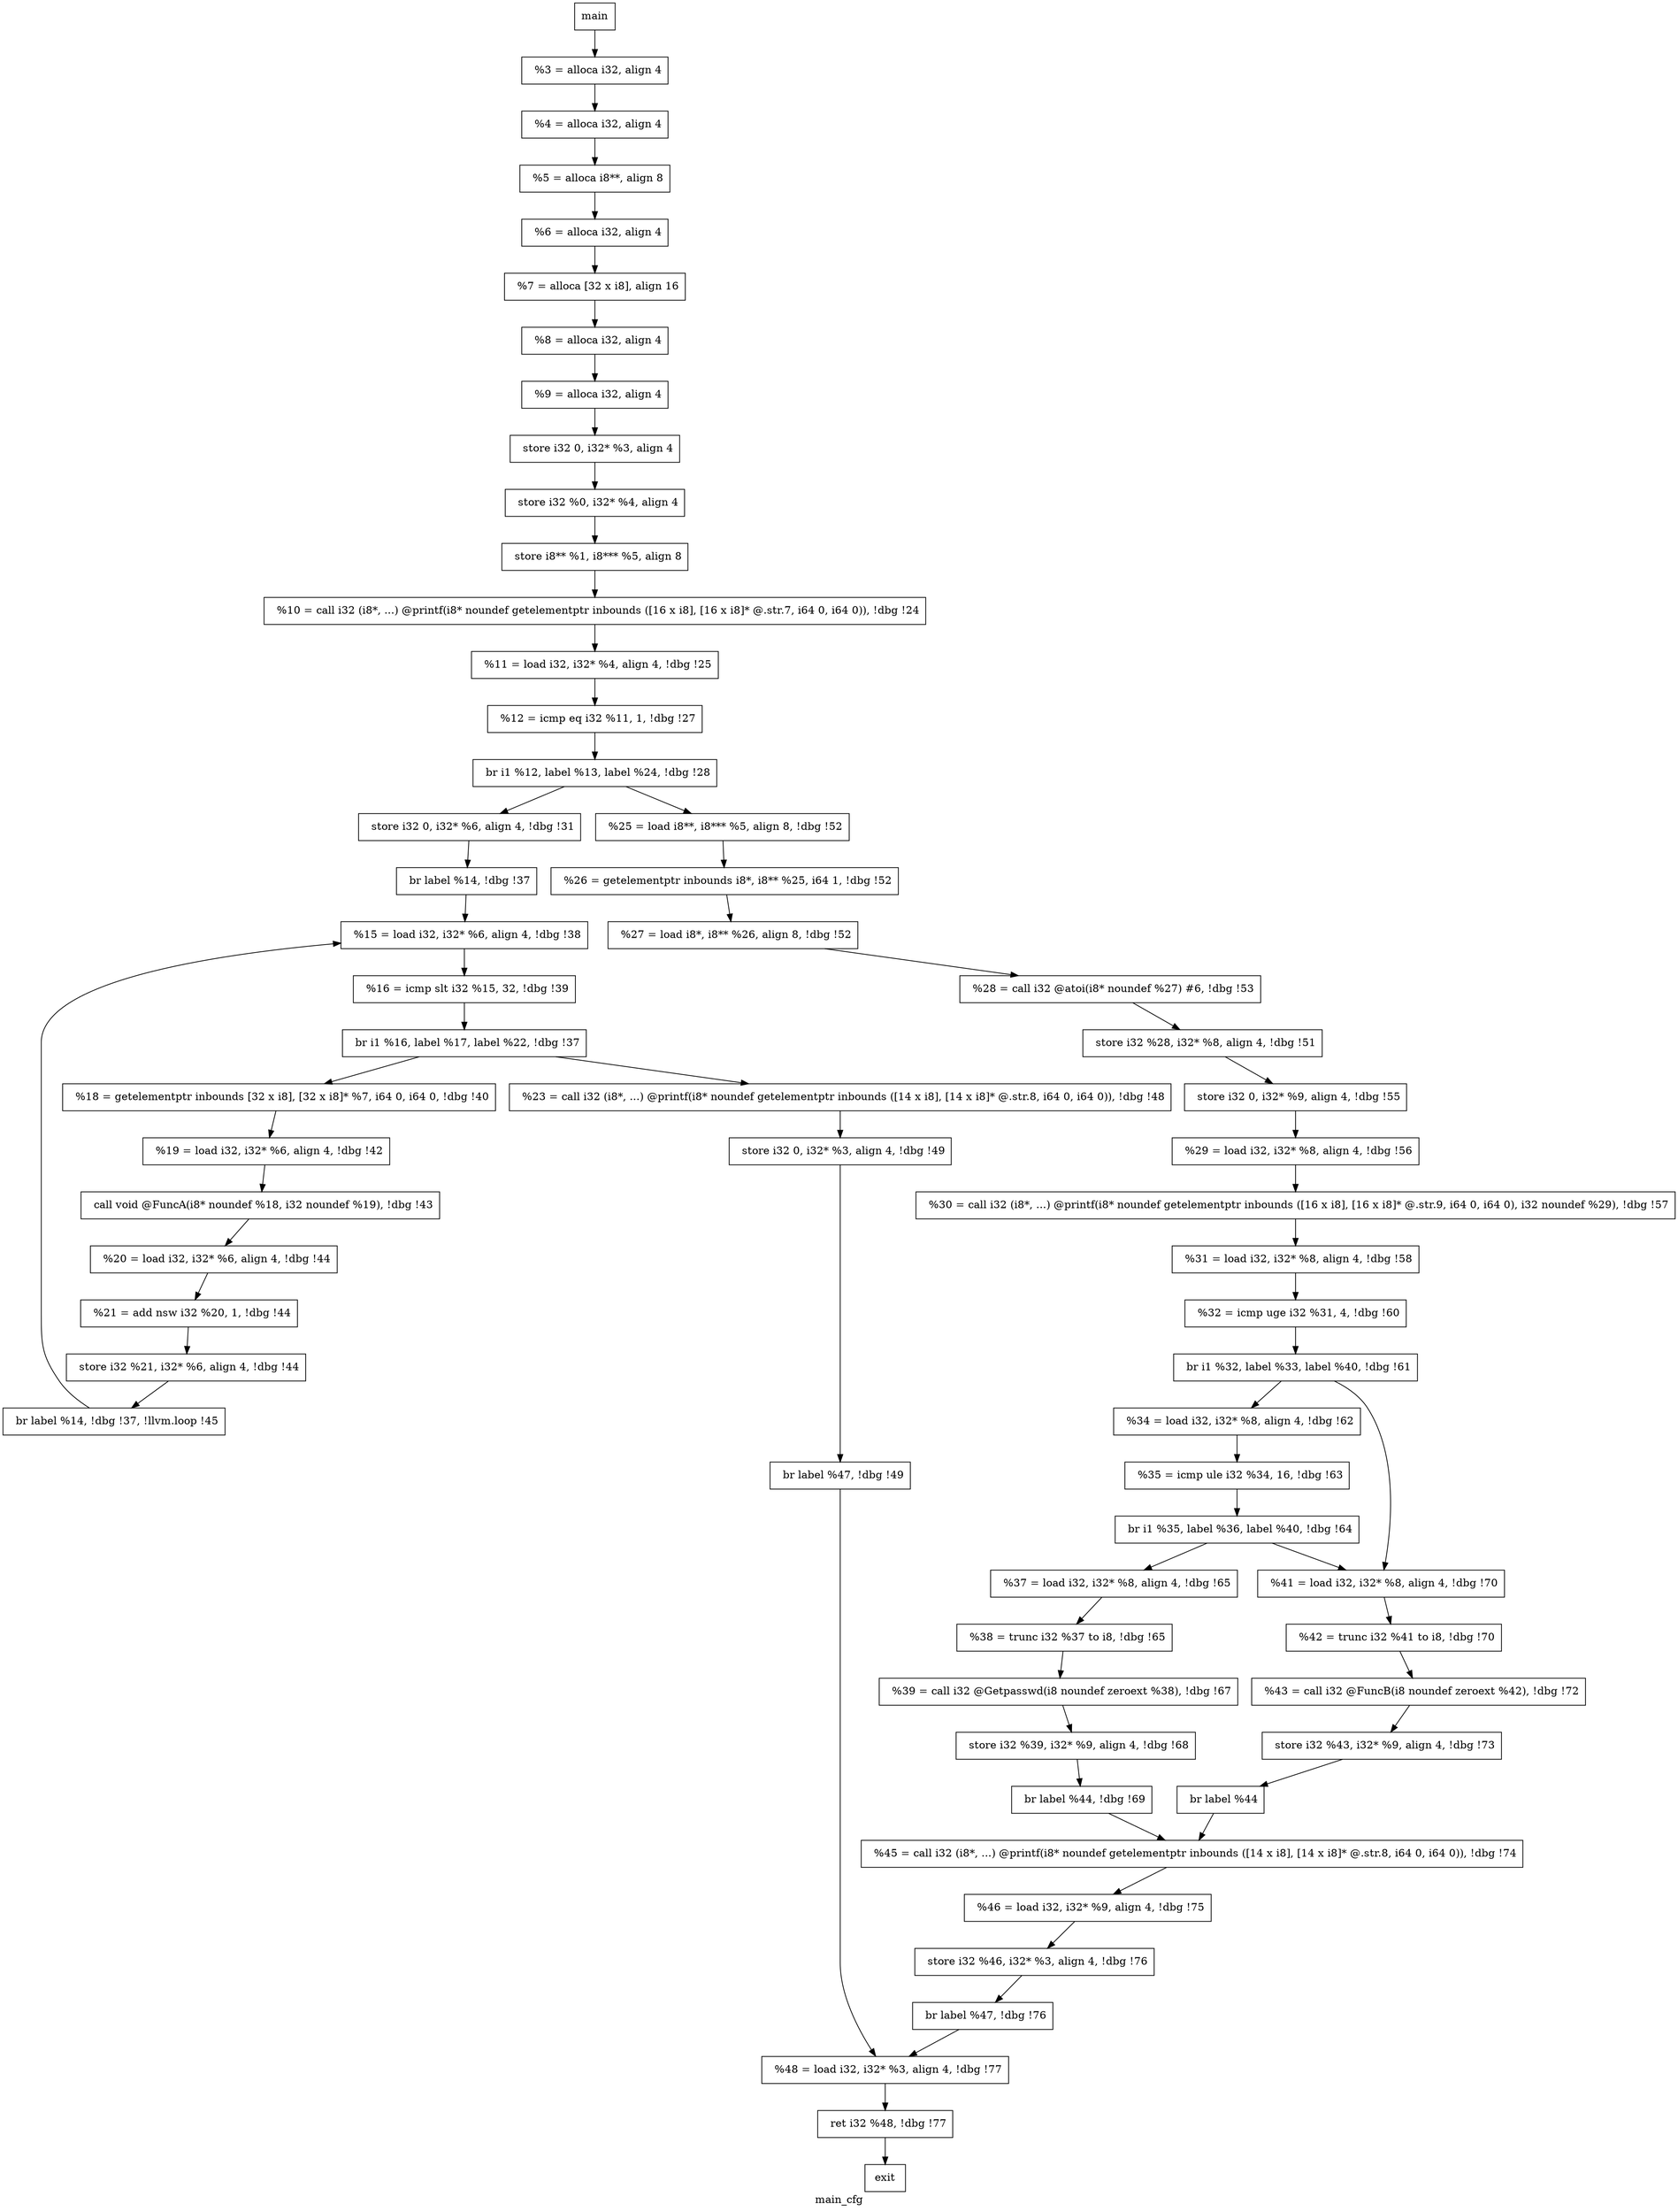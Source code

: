 digraph "main_cfg"{
	label="main_cfg";


	// Define the nodes
	N1 [shape=rectangle, color=black,label="main"];
	N2 [shape=rectangle, color=black,label="exit"];
	N3 [shape=rectangle, color=black,label="  %3 = alloca i32, align 4"];
	N4 [shape=rectangle, color=black,label="  %4 = alloca i32, align 4"];
	N5 [shape=rectangle, color=black,label="  %5 = alloca i8**, align 8"];
	N6 [shape=rectangle, color=black,label="  %6 = alloca i32, align 4"];
	N7 [shape=rectangle, color=black,label="  %7 = alloca [32 x i8], align 16"];
	N8 [shape=rectangle, color=black,label="  %8 = alloca i32, align 4"];
	N9 [shape=rectangle, color=black,label="  %9 = alloca i32, align 4"];
	N10 [shape=rectangle, color=black,label="  store i32 0, i32* %3, align 4"];
	N11 [shape=rectangle, color=black,label="  store i32 %0, i32* %4, align 4"];
	N12 [shape=rectangle, color=black,label="  store i8** %1, i8*** %5, align 8"];
	N13 [shape=rectangle, color=black,label="  %10 = call i32 (i8*, ...) @printf(i8* noundef getelementptr inbounds ([16 x i8], [16 x i8]* @.str.7, i64 0, i64 0)), !dbg !24"];
	N14 [shape=rectangle, color=black,label="  %11 = load i32, i32* %4, align 4, !dbg !25"];
	N15 [shape=rectangle, color=black,label="  %12 = icmp eq i32 %11, 1, !dbg !27"];
	N16 [shape=rectangle, color=black,label="  br i1 %12, label %13, label %24, !dbg !28"];
	N17 [shape=rectangle, color=black,label="  store i32 0, i32* %6, align 4, !dbg !31"];
	N18 [shape=rectangle, color=black,label="  br label %14, !dbg !37"];
	N19 [shape=rectangle, color=black,label="  %25 = load i8**, i8*** %5, align 8, !dbg !52"];
	N20 [shape=rectangle, color=black,label="  %26 = getelementptr inbounds i8*, i8** %25, i64 1, !dbg !52"];
	N21 [shape=rectangle, color=black,label="  %27 = load i8*, i8** %26, align 8, !dbg !52"];
	N22 [shape=rectangle, color=black,label="  %28 = call i32 @atoi(i8* noundef %27) #6, !dbg !53"];
	N23 [shape=rectangle, color=black,label="  store i32 %28, i32* %8, align 4, !dbg !51"];
	N24 [shape=rectangle, color=black,label="  store i32 0, i32* %9, align 4, !dbg !55"];
	N25 [shape=rectangle, color=black,label="  %29 = load i32, i32* %8, align 4, !dbg !56"];
	N26 [shape=rectangle, color=black,label="  %30 = call i32 (i8*, ...) @printf(i8* noundef getelementptr inbounds ([16 x i8], [16 x i8]* @.str.9, i64 0, i64 0), i32 noundef %29), !dbg !57"];
	N27 [shape=rectangle, color=black,label="  %31 = load i32, i32* %8, align 4, !dbg !58"];
	N28 [shape=rectangle, color=black,label="  %32 = icmp uge i32 %31, 4, !dbg !60"];
	N29 [shape=rectangle, color=black,label="  br i1 %32, label %33, label %40, !dbg !61"];
	N30 [shape=rectangle, color=black,label="  %15 = load i32, i32* %6, align 4, !dbg !38"];
	N31 [shape=rectangle, color=black,label="  %16 = icmp slt i32 %15, 32, !dbg !39"];
	N32 [shape=rectangle, color=black,label="  br i1 %16, label %17, label %22, !dbg !37"];
	N33 [shape=rectangle, color=black,label="  %34 = load i32, i32* %8, align 4, !dbg !62"];
	N34 [shape=rectangle, color=black,label="  %35 = icmp ule i32 %34, 16, !dbg !63"];
	N35 [shape=rectangle, color=black,label="  br i1 %35, label %36, label %40, !dbg !64"];
	N36 [shape=rectangle, color=black,label="  %41 = load i32, i32* %8, align 4, !dbg !70"];
	N37 [shape=rectangle, color=black,label="  %42 = trunc i32 %41 to i8, !dbg !70"];
	N38 [shape=rectangle, color=black,label="  %43 = call i32 @FuncB(i8 noundef zeroext %42), !dbg !72"];
	N39 [shape=rectangle, color=black,label="  store i32 %43, i32* %9, align 4, !dbg !73"];
	N40 [shape=rectangle, color=black,label="  br label %44"];
	N41 [shape=rectangle, color=black,label="  %18 = getelementptr inbounds [32 x i8], [32 x i8]* %7, i64 0, i64 0, !dbg !40"];
	N42 [shape=rectangle, color=black,label="  %19 = load i32, i32* %6, align 4, !dbg !42"];
	N43 [shape=rectangle, color=black,label="  call void @FuncA(i8* noundef %18, i32 noundef %19), !dbg !43"];
	N44 [shape=rectangle, color=black,label="  %20 = load i32, i32* %6, align 4, !dbg !44"];
	N45 [shape=rectangle, color=black,label="  %21 = add nsw i32 %20, 1, !dbg !44"];
	N46 [shape=rectangle, color=black,label="  store i32 %21, i32* %6, align 4, !dbg !44"];
	N47 [shape=rectangle, color=black,label="  br label %14, !dbg !37, !llvm.loop !45"];
	N48 [shape=rectangle, color=black,label="  %23 = call i32 (i8*, ...) @printf(i8* noundef getelementptr inbounds ([14 x i8], [14 x i8]* @.str.8, i64 0, i64 0)), !dbg !48"];
	N49 [shape=rectangle, color=black,label="  store i32 0, i32* %3, align 4, !dbg !49"];
	N50 [shape=rectangle, color=black,label="  br label %47, !dbg !49"];
	N51 [shape=rectangle, color=black,label="  %37 = load i32, i32* %8, align 4, !dbg !65"];
	N52 [shape=rectangle, color=black,label="  %38 = trunc i32 %37 to i8, !dbg !65"];
	N53 [shape=rectangle, color=black,label="  %39 = call i32 @Getpasswd(i8 noundef zeroext %38), !dbg !67"];
	N54 [shape=rectangle, color=black,label="  store i32 %39, i32* %9, align 4, !dbg !68"];
	N55 [shape=rectangle, color=black,label="  br label %44, !dbg !69"];
	N56 [shape=rectangle, color=black,label="  %45 = call i32 (i8*, ...) @printf(i8* noundef getelementptr inbounds ([14 x i8], [14 x i8]* @.str.8, i64 0, i64 0)), !dbg !74"];
	N57 [shape=rectangle, color=black,label="  %46 = load i32, i32* %9, align 4, !dbg !75"];
	N58 [shape=rectangle, color=black,label="  store i32 %46, i32* %3, align 4, !dbg !76"];
	N59 [shape=rectangle, color=black,label="  br label %47, !dbg !76"];
	N60 [shape=rectangle, color=black,label="  %48 = load i32, i32* %3, align 4, !dbg !77"];
	N61 [shape=rectangle, color=black,label="  ret i32 %48, !dbg !77"];


	// Define the edges
	N1 -> N3[color=black,label=""];
	N3 -> N4[color=black,label=""];
	N4 -> N5[color=black,label=""];
	N5 -> N6[color=black,label=""];
	N6 -> N7[color=black,label=""];
	N7 -> N8[color=black,label=""];
	N8 -> N9[color=black,label=""];
	N9 -> N10[color=black,label=""];
	N10 -> N11[color=black,label=""];
	N11 -> N12[color=black,label=""];
	N12 -> N13[color=black,label=""];
	N13 -> N14[color=black,label=""];
	N14 -> N15[color=black,label=""];
	N15 -> N16[color=black,label=""];
	N16 -> N17[color=black,label=""];
	N16 -> N19[color=black,label=""];
	N17 -> N18[color=black,label=""];
	N18 -> N30[color=black,label=""];
	N19 -> N20[color=black,label=""];
	N20 -> N21[color=black,label=""];
	N21 -> N22[color=black,label=""];
	N22 -> N23[color=black,label=""];
	N23 -> N24[color=black,label=""];
	N24 -> N25[color=black,label=""];
	N25 -> N26[color=black,label=""];
	N26 -> N27[color=black,label=""];
	N27 -> N28[color=black,label=""];
	N28 -> N29[color=black,label=""];
	N29 -> N33[color=black,label=""];
	N29 -> N36[color=black,label=""];
	N30 -> N31[color=black,label=""];
	N31 -> N32[color=black,label=""];
	N32 -> N41[color=black,label=""];
	N32 -> N48[color=black,label=""];
	N33 -> N34[color=black,label=""];
	N34 -> N35[color=black,label=""];
	N35 -> N36[color=black,label=""];
	N35 -> N51[color=black,label=""];
	N36 -> N37[color=black,label=""];
	N37 -> N38[color=black,label=""];
	N38 -> N39[color=black,label=""];
	N39 -> N40[color=black,label=""];
	N40 -> N56[color=black,label=""];
	N41 -> N42[color=black,label=""];
	N42 -> N43[color=black,label=""];
	N43 -> N44[color=black,label=""];
	N44 -> N45[color=black,label=""];
	N45 -> N46[color=black,label=""];
	N46 -> N47[color=black,label=""];
	N47 -> N30[color=black,label=""];
	N48 -> N49[color=black,label=""];
	N49 -> N50[color=black,label=""];
	N50 -> N60[color=black,label=""];
	N51 -> N52[color=black,label=""];
	N52 -> N53[color=black,label=""];
	N53 -> N54[color=black,label=""];
	N54 -> N55[color=black,label=""];
	N55 -> N56[color=black,label=""];
	N56 -> N57[color=black,label=""];
	N57 -> N58[color=black,label=""];
	N58 -> N59[color=black,label=""];
	N59 -> N60[color=black,label=""];
	N60 -> N61[color=black,label=""];
	N61 -> N2[color=black,label=""];
}
